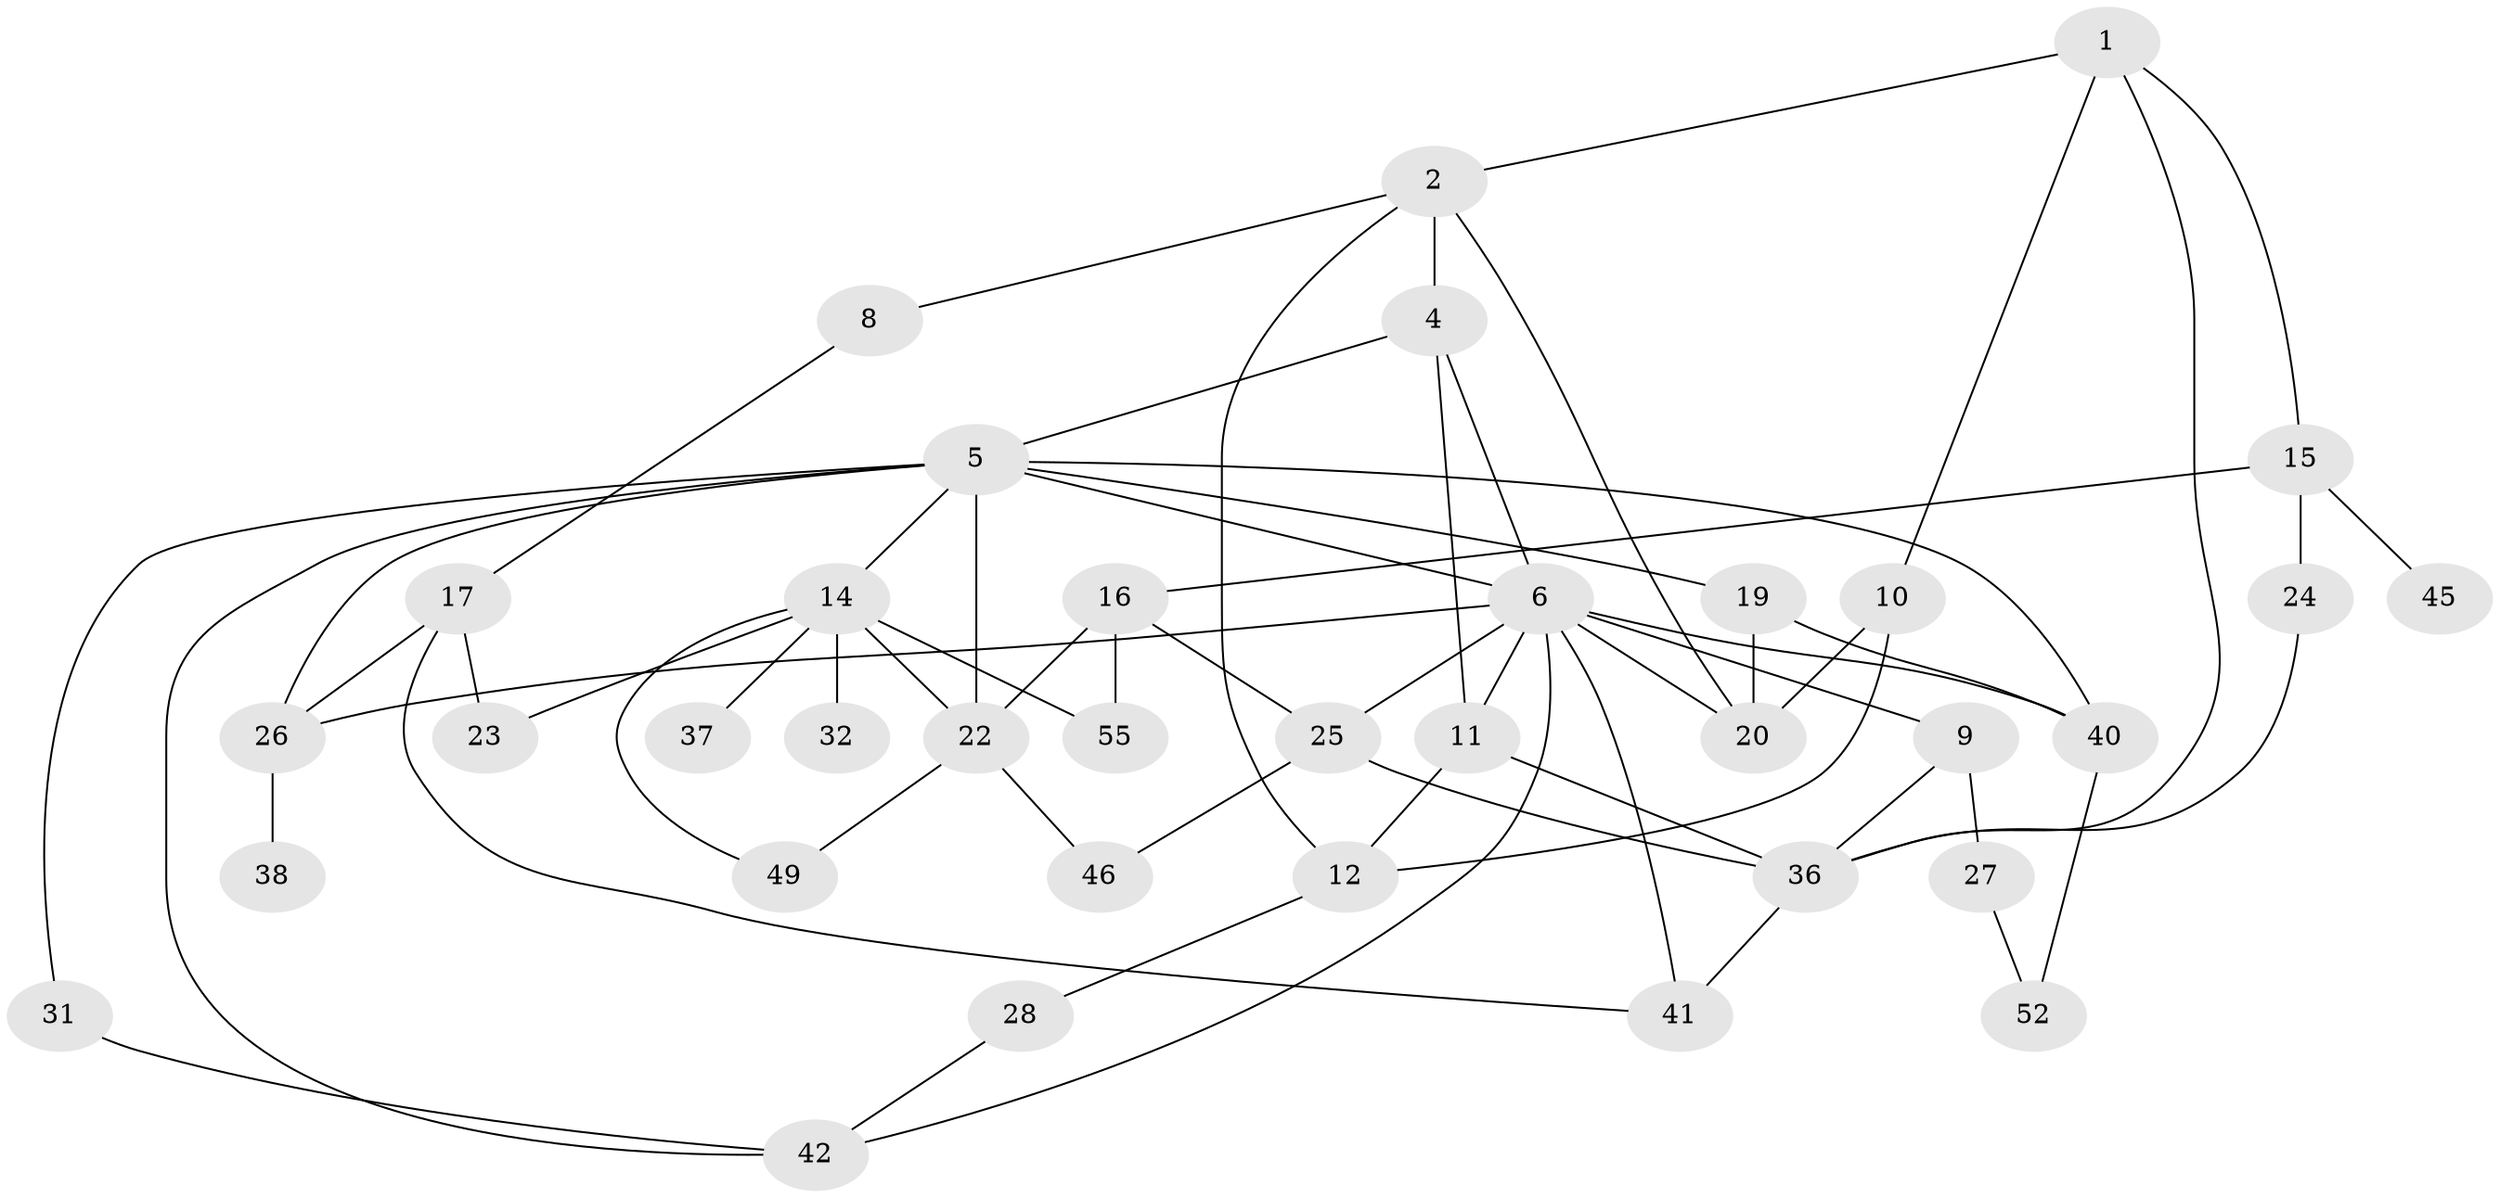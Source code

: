 // original degree distribution, {4: 0.12280701754385964, 3: 0.2631578947368421, 5: 0.10526315789473684, 8: 0.017543859649122806, 7: 0.017543859649122806, 2: 0.3157894736842105, 1: 0.14035087719298245, 6: 0.017543859649122806}
// Generated by graph-tools (version 1.1) at 2025/10/02/27/25 16:10:53]
// undirected, 36 vertices, 63 edges
graph export_dot {
graph [start="1"]
  node [color=gray90,style=filled];
  1;
  2 [super="+3"];
  4 [super="+51"];
  5 [super="+7"];
  6 [super="+39"];
  8;
  9;
  10 [super="+43"];
  11 [super="+13"];
  12 [super="+21"];
  14 [super="+33"];
  15 [super="+35"];
  16 [super="+30"];
  17 [super="+18"];
  19;
  20 [super="+54"];
  22 [super="+44"];
  23 [super="+56"];
  24;
  25 [super="+50"];
  26 [super="+34"];
  27 [super="+29"];
  28;
  31;
  32;
  36 [super="+48"];
  37;
  38;
  40 [super="+53"];
  41;
  42 [super="+47"];
  45;
  46;
  49;
  52;
  55 [super="+57"];
  1 -- 2;
  1 -- 10;
  1 -- 15;
  1 -- 36;
  2 -- 4;
  2 -- 20;
  2 -- 8;
  2 -- 12;
  4 -- 5;
  4 -- 6;
  4 -- 11;
  5 -- 31;
  5 -- 19;
  5 -- 6;
  5 -- 22;
  5 -- 40;
  5 -- 26;
  5 -- 14;
  5 -- 42;
  6 -- 9;
  6 -- 11;
  6 -- 25;
  6 -- 41;
  6 -- 40;
  6 -- 26;
  6 -- 20;
  6 -- 42;
  8 -- 17;
  9 -- 27;
  9 -- 36;
  10 -- 12;
  10 -- 20;
  11 -- 12;
  11 -- 36;
  12 -- 28;
  14 -- 22;
  14 -- 23;
  14 -- 32;
  14 -- 49;
  14 -- 37;
  14 -- 55;
  15 -- 16;
  15 -- 24;
  15 -- 45;
  16 -- 25;
  16 -- 22;
  16 -- 55;
  17 -- 26;
  17 -- 41;
  17 -- 23;
  19 -- 40;
  19 -- 20;
  22 -- 46;
  22 -- 49;
  24 -- 36;
  25 -- 36;
  25 -- 46;
  26 -- 38;
  27 -- 52;
  28 -- 42;
  31 -- 42;
  36 -- 41;
  40 -- 52;
}
